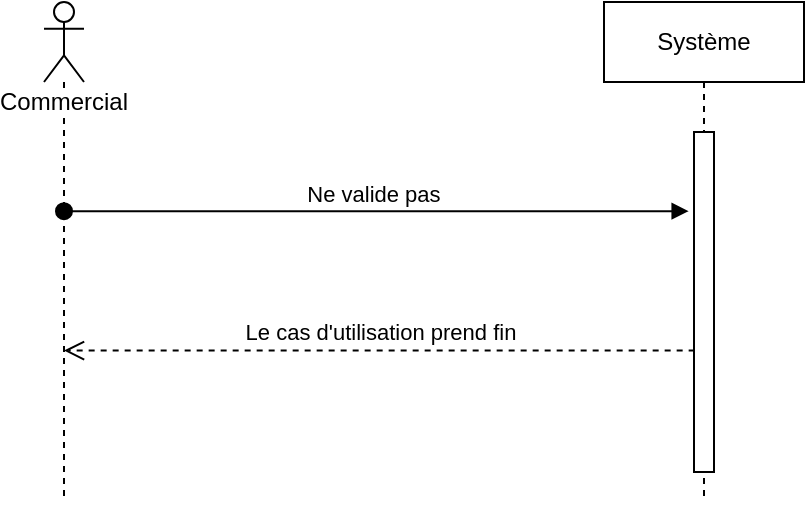 <?xml version="1.0" encoding="UTF-8"?>
<mxfile version="13.2.4" type="google"><diagram id="sJgwM9JUG1OU5zjvtu9S" name="Page-1"><mxGraphModel dx="1022" dy="420" grid="1" gridSize="10" guides="1" tooltips="1" connect="1" arrows="1" fold="1" page="1" pageScale="1" pageWidth="850" pageHeight="1100" math="0" shadow="0"><root><mxCell id="0"/><mxCell id="1" parent="0"/><mxCell id="LEfoLGZIUjk_VnNZPhdS-1" value="Commercial&lt;br&gt;" style="shape=umlLifeline;participant=umlActor;perimeter=lifelinePerimeter;whiteSpace=wrap;html=1;container=1;collapsible=0;recursiveResize=0;verticalAlign=top;spacingTop=36;labelBackgroundColor=#ffffff;outlineConnect=0;" parent="1" vertex="1"><mxGeometry x="230" y="30" width="20" height="250" as="geometry"/></mxCell><mxCell id="LEfoLGZIUjk_VnNZPhdS-2" value="Système" style="shape=umlLifeline;perimeter=lifelinePerimeter;whiteSpace=wrap;html=1;container=1;collapsible=0;recursiveResize=0;outlineConnect=0;" parent="1" vertex="1"><mxGeometry x="510" y="30" width="100" height="250" as="geometry"/></mxCell><mxCell id="LEfoLGZIUjk_VnNZPhdS-3" value="" style="html=1;points=[];perimeter=orthogonalPerimeter;" parent="LEfoLGZIUjk_VnNZPhdS-2" vertex="1"><mxGeometry x="45" y="65" width="10" height="170" as="geometry"/></mxCell><mxCell id="LEfoLGZIUjk_VnNZPhdS-4" value="Ne valide pas&amp;nbsp;" style="html=1;verticalAlign=bottom;startArrow=oval;startFill=1;endArrow=block;startSize=8;entryX=-0.267;entryY=0.233;entryDx=0;entryDy=0;entryPerimeter=0;" parent="1" source="LEfoLGZIUjk_VnNZPhdS-1" target="LEfoLGZIUjk_VnNZPhdS-3" edge="1"><mxGeometry width="60" relative="1" as="geometry"><mxPoint x="320" y="210" as="sourcePoint"/><mxPoint x="380" y="210" as="targetPoint"/></mxGeometry></mxCell><mxCell id="wFTOqJKOeb31dnRPxsJn-4" value="Le cas d'utilisation prend fin" style="html=1;verticalAlign=bottom;endArrow=open;dashed=1;endSize=8;exitX=0.033;exitY=0.643;exitDx=0;exitDy=0;exitPerimeter=0;" edge="1" parent="1" source="LEfoLGZIUjk_VnNZPhdS-3" target="LEfoLGZIUjk_VnNZPhdS-1"><mxGeometry relative="1" as="geometry"><mxPoint x="460" y="190" as="sourcePoint"/><mxPoint x="380" y="190" as="targetPoint"/></mxGeometry></mxCell></root></mxGraphModel></diagram></mxfile>